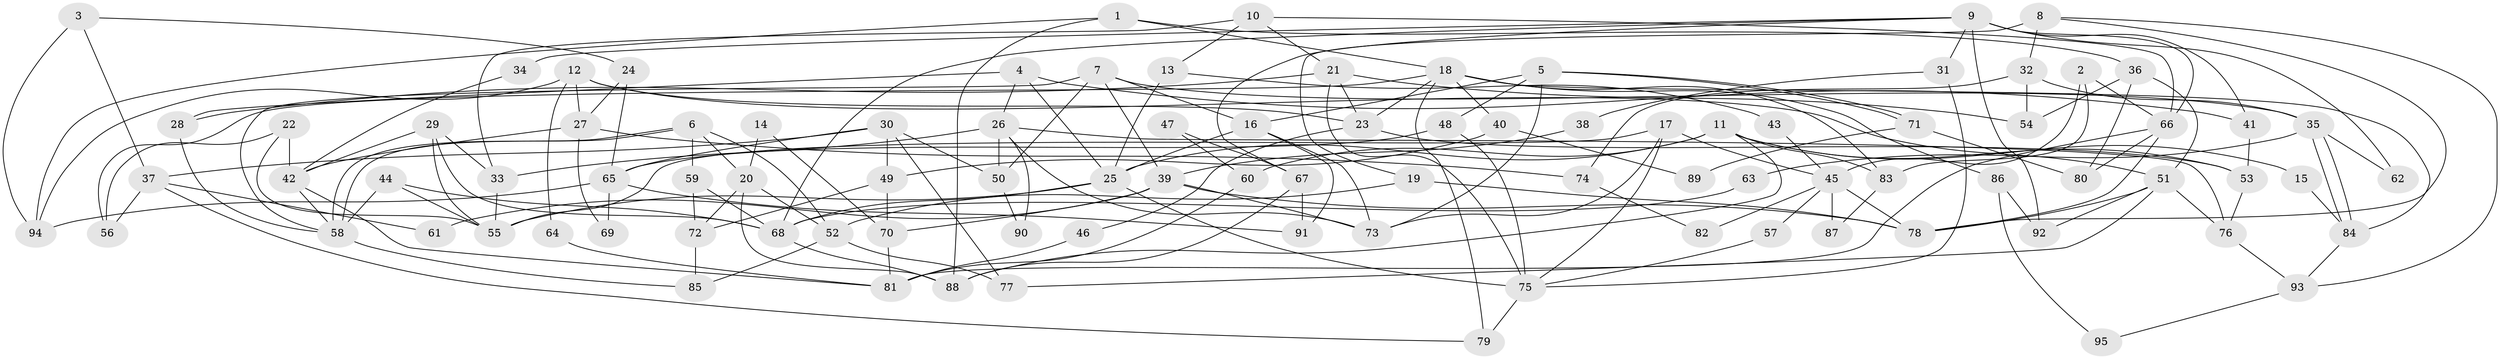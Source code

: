 // Generated by graph-tools (version 1.1) at 2025/26/03/09/25 03:26:15]
// undirected, 95 vertices, 190 edges
graph export_dot {
graph [start="1"]
  node [color=gray90,style=filled];
  1;
  2;
  3;
  4;
  5;
  6;
  7;
  8;
  9;
  10;
  11;
  12;
  13;
  14;
  15;
  16;
  17;
  18;
  19;
  20;
  21;
  22;
  23;
  24;
  25;
  26;
  27;
  28;
  29;
  30;
  31;
  32;
  33;
  34;
  35;
  36;
  37;
  38;
  39;
  40;
  41;
  42;
  43;
  44;
  45;
  46;
  47;
  48;
  49;
  50;
  51;
  52;
  53;
  54;
  55;
  56;
  57;
  58;
  59;
  60;
  61;
  62;
  63;
  64;
  65;
  66;
  67;
  68;
  69;
  70;
  71;
  72;
  73;
  74;
  75;
  76;
  77;
  78;
  79;
  80;
  81;
  82;
  83;
  84;
  85;
  86;
  87;
  88;
  89;
  90;
  91;
  92;
  93;
  94;
  95;
  1 -- 88;
  1 -- 94;
  1 -- 18;
  1 -- 36;
  2 -- 66;
  2 -- 45;
  2 -- 83;
  3 -- 24;
  3 -- 37;
  3 -- 94;
  4 -- 25;
  4 -- 28;
  4 -- 26;
  4 -- 41;
  5 -- 73;
  5 -- 71;
  5 -- 71;
  5 -- 16;
  5 -- 48;
  6 -- 52;
  6 -- 58;
  6 -- 58;
  6 -- 20;
  6 -- 59;
  7 -- 16;
  7 -- 58;
  7 -- 35;
  7 -- 39;
  7 -- 50;
  8 -- 32;
  8 -- 78;
  8 -- 19;
  8 -- 93;
  9 -- 67;
  9 -- 68;
  9 -- 31;
  9 -- 34;
  9 -- 41;
  9 -- 62;
  9 -- 66;
  9 -- 92;
  10 -- 21;
  10 -- 33;
  10 -- 13;
  10 -- 66;
  11 -- 83;
  11 -- 88;
  11 -- 15;
  11 -- 25;
  11 -- 53;
  11 -- 60;
  12 -- 23;
  12 -- 51;
  12 -- 27;
  12 -- 64;
  12 -- 94;
  13 -- 25;
  13 -- 43;
  14 -- 20;
  14 -- 70;
  15 -- 84;
  16 -- 25;
  16 -- 73;
  16 -- 91;
  17 -- 55;
  17 -- 75;
  17 -- 45;
  17 -- 73;
  18 -- 84;
  18 -- 23;
  18 -- 40;
  18 -- 56;
  18 -- 79;
  18 -- 83;
  18 -- 86;
  19 -- 78;
  19 -- 52;
  20 -- 72;
  20 -- 52;
  20 -- 88;
  21 -- 23;
  21 -- 75;
  21 -- 28;
  21 -- 54;
  22 -- 55;
  22 -- 56;
  22 -- 42;
  23 -- 53;
  23 -- 46;
  24 -- 27;
  24 -- 65;
  25 -- 55;
  25 -- 68;
  25 -- 75;
  26 -- 73;
  26 -- 33;
  26 -- 50;
  26 -- 76;
  26 -- 90;
  27 -- 42;
  27 -- 69;
  27 -- 74;
  28 -- 58;
  29 -- 42;
  29 -- 33;
  29 -- 55;
  29 -- 68;
  30 -- 50;
  30 -- 77;
  30 -- 37;
  30 -- 49;
  30 -- 65;
  31 -- 75;
  31 -- 38;
  32 -- 54;
  32 -- 35;
  32 -- 74;
  33 -- 55;
  34 -- 42;
  35 -- 84;
  35 -- 84;
  35 -- 62;
  35 -- 63;
  36 -- 51;
  36 -- 54;
  36 -- 80;
  37 -- 79;
  37 -- 56;
  37 -- 61;
  38 -- 39;
  39 -- 73;
  39 -- 61;
  39 -- 70;
  39 -- 78;
  40 -- 49;
  40 -- 89;
  41 -- 53;
  42 -- 81;
  42 -- 58;
  43 -- 45;
  44 -- 58;
  44 -- 68;
  44 -- 55;
  45 -- 78;
  45 -- 57;
  45 -- 82;
  45 -- 87;
  46 -- 81;
  47 -- 67;
  47 -- 60;
  48 -- 65;
  48 -- 75;
  49 -- 72;
  49 -- 70;
  50 -- 90;
  51 -- 78;
  51 -- 76;
  51 -- 77;
  51 -- 92;
  52 -- 77;
  52 -- 85;
  53 -- 76;
  57 -- 75;
  58 -- 85;
  59 -- 68;
  59 -- 72;
  60 -- 81;
  63 -- 68;
  64 -- 81;
  65 -- 94;
  65 -- 69;
  65 -- 91;
  66 -- 78;
  66 -- 80;
  66 -- 81;
  67 -- 88;
  67 -- 91;
  68 -- 88;
  70 -- 81;
  71 -- 80;
  71 -- 89;
  72 -- 85;
  74 -- 82;
  75 -- 79;
  76 -- 93;
  83 -- 87;
  84 -- 93;
  86 -- 92;
  86 -- 95;
  93 -- 95;
}
